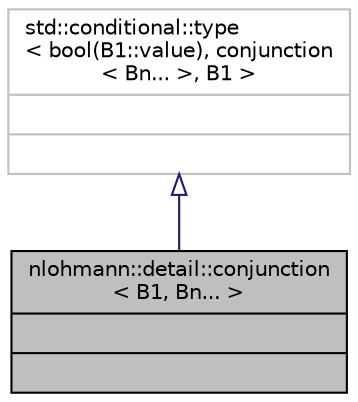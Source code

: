 digraph "nlohmann::detail::conjunction&lt; B1, Bn... &gt;"
{
 // INTERACTIVE_SVG=YES
  bgcolor="transparent";
  edge [fontname="Helvetica",fontsize="10",labelfontname="Helvetica",labelfontsize="10"];
  node [fontname="Helvetica",fontsize="10",shape=record];
  Node1 [label="{nlohmann::detail::conjunction\l\< B1, Bn... \>\n||}",height=0.2,width=0.4,color="black", fillcolor="grey75", style="filled", fontcolor="black"];
  Node2 -> Node1 [dir="back",color="midnightblue",fontsize="10",style="solid",arrowtail="onormal",fontname="Helvetica"];
  Node2 [label="{std::conditional::type\l\< bool(B1::value), conjunction\l\< Bn... \>, B1 \>\n||}",height=0.2,width=0.4,color="grey75"];
}
